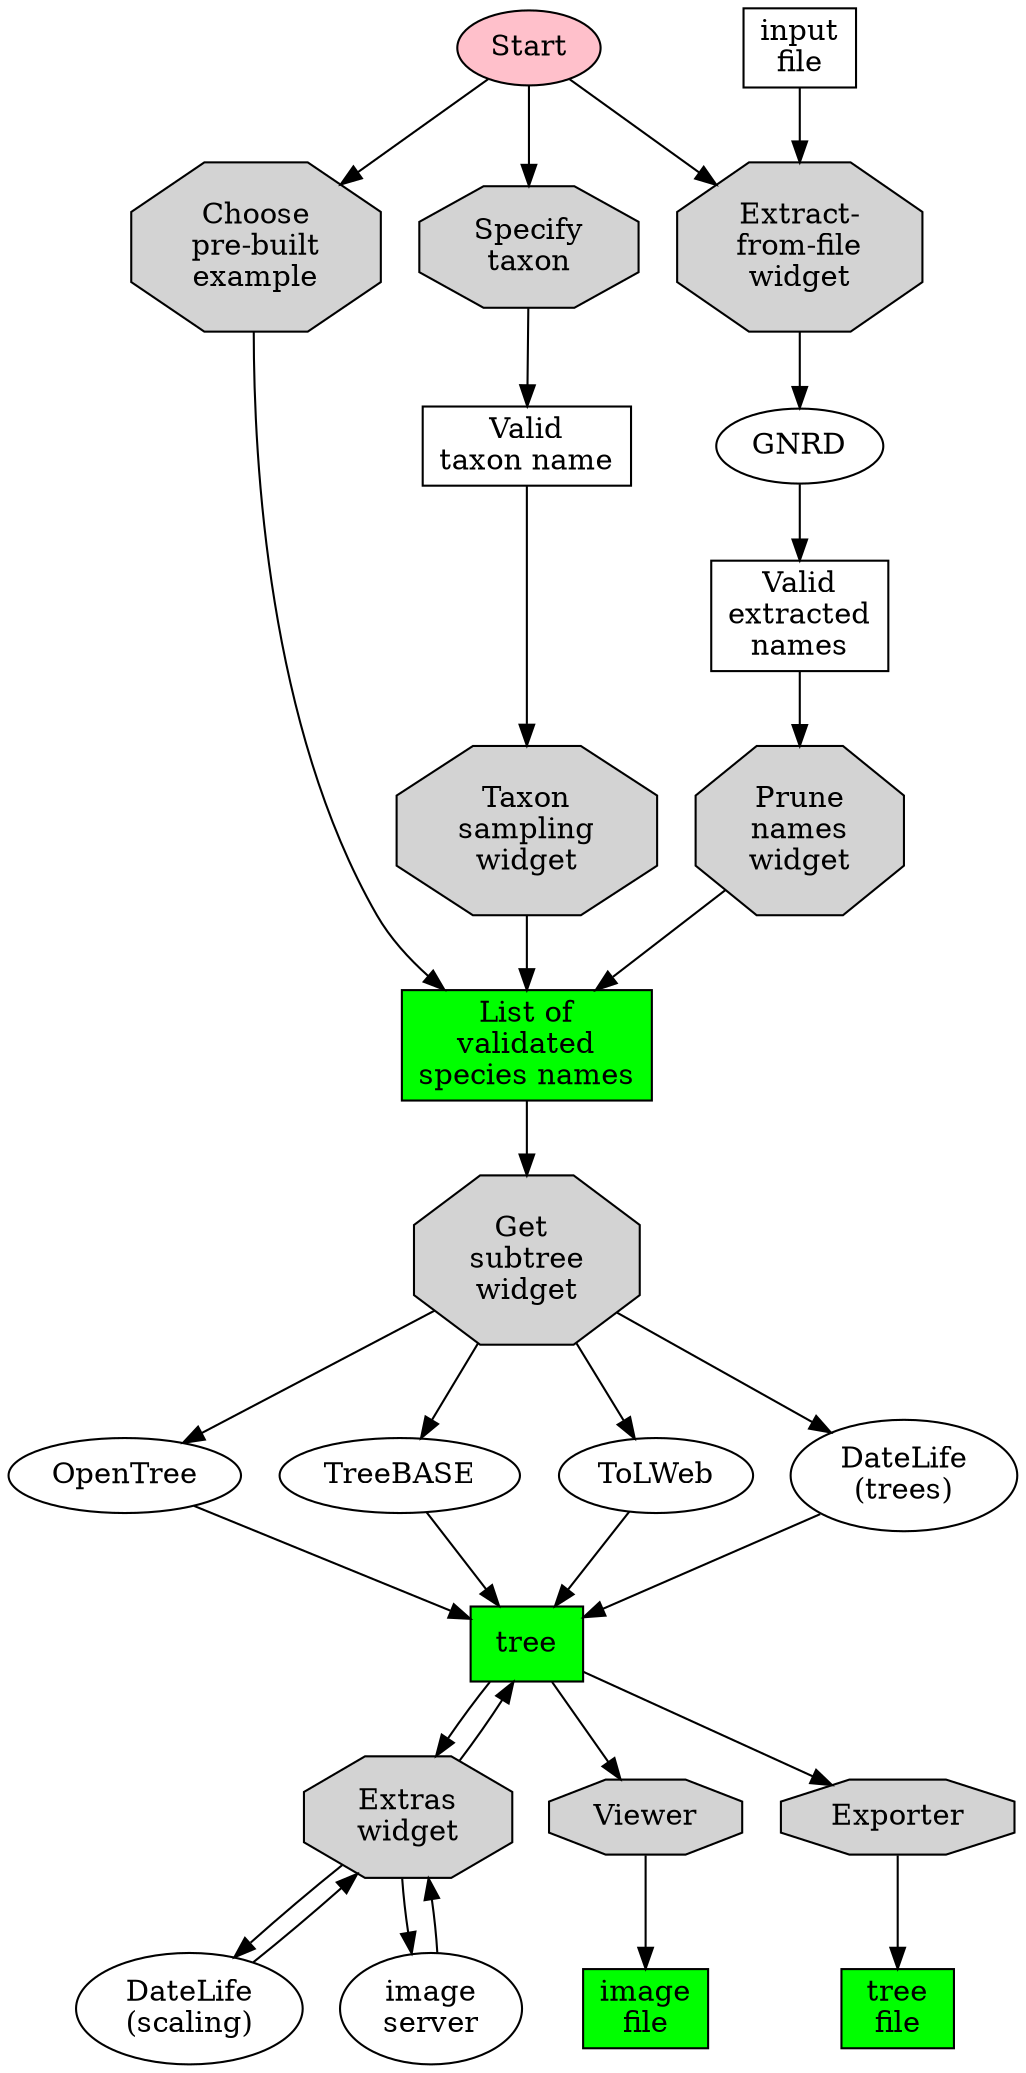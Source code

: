 digraph "GUI workflow" { 
CI [label="Start", style=filled, fillcolor="pink"];

# interactive elements 
CI_examples [label="Choose\npre-built\nexample", shape=octagon, style=filled, fillcolor="lightgrey"];
CI_taxon [label="Specify\ntaxon", shape=octagon, style=filled, fillcolor="lightgrey"];
CI_extract [label="Extract-\nfrom-file\nwidget", shape=octagon, style=filled, fillcolor="lightgrey"];
sample [label="Taxon\nsampling\nwidget", shape=octagon, style=filled, fillcolor="lightgrey"]
prune [label="Prune\nnames\nwidget", shape=octagon, style=filled, fillcolor="lightgrey"];
gettree [label="Get \nsubtree\nwidget", shape=octagon, style=filled, fillcolor="lightgrey"];
extras [label="Extras\nwidget", shape=octagon, style=filled, fillcolor="lightgrey"];
viewer [label="Viewer", shape=octagon, style=filled, fillcolor="lightgrey"];
export [label="Exporter", shape=octagon, style=filled, fillcolor="lightgrey"];

# external services 
GNRD [shape=oval]; 
OpenTree [shape=oval];
TreeBASE [shape=oval]; 
ToLWeb [shape=oval]; 
DateLifeTrees [label="DateLife\n(trees)", shape=oval]; 
DateLifeScaling [label="DateLife\n(scaling)", shape=oval]; 
images [label="image\nserver", shape=oval]

# inputs, outputs and intermediates
infile [label="input\nfile", shape=box]; 
vname [label="Valid\ntaxon name", shape=box]; 
vlist [label="List of\nvalidated\nspecies names", shape=box, style=filled, fillcolor="green"]; 
rawlist [label="Valid\nextracted\nnames", shape=box]; 
tree [label="tree", shape=box, style=filled, fillcolor="green"]; 
treefile [label="tree\nfile", shape=box, style=filled, fillcolor="green"];
image [label="image\nfile", shape=box, style=filled, fillcolor="green"];

# user makes initial choice of path 
{ rank = same; CI_examples; CI_taxon; CI_extract; }
CI -> CI_examples; 
CI -> CI_taxon; 
CI -> CI_extract; 

# step 2a. pre-built examples with valid names
CI_examples -> vlist; 

# step 2b. sample from a taxon 
CI_taxon -> vname -> sample -> vlist; 

# step 2c. extract from user file or web site
infile -> CI_extract -> GNRD -> rawlist -> prune -> vlist; 

# step 3
vlist -> gettree; 
{ rank = same; OpenTree; ToLWeb; TreeBASE; DateLifeTrees;}
gettree -> OpenTree -> tree; 
gettree -> ToLWeb -> tree; 
gettree -> TreeBASE -> tree; 
gettree -> DateLifeTrees -> tree; 

# step 4 extras (scaling, images, export)
tree -> extras -> tree; 
extras -> DateLifeScaling -> extras; 
extras -> images -> extras; 
tree -> export -> treefile; 

# vis
tree -> viewer -> image; 

}
